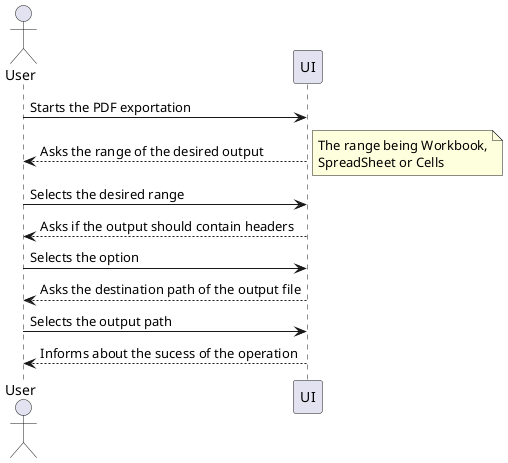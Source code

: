 @startuml
actor User
User -> UI: Starts the PDF exportation
UI --> User: Asks the range of the desired output
note right 
The range being Workbook,
SpreadSheet or Cells
end note

User -> UI: Selects the desired range
User <-- UI: Asks if the output should contain headers

User -> UI: Selects the option
User <-- UI: Asks the destination path of the output file

User -> UI: Selects the output path
User <-- UI: Informs about the sucess of the operation
@enduml